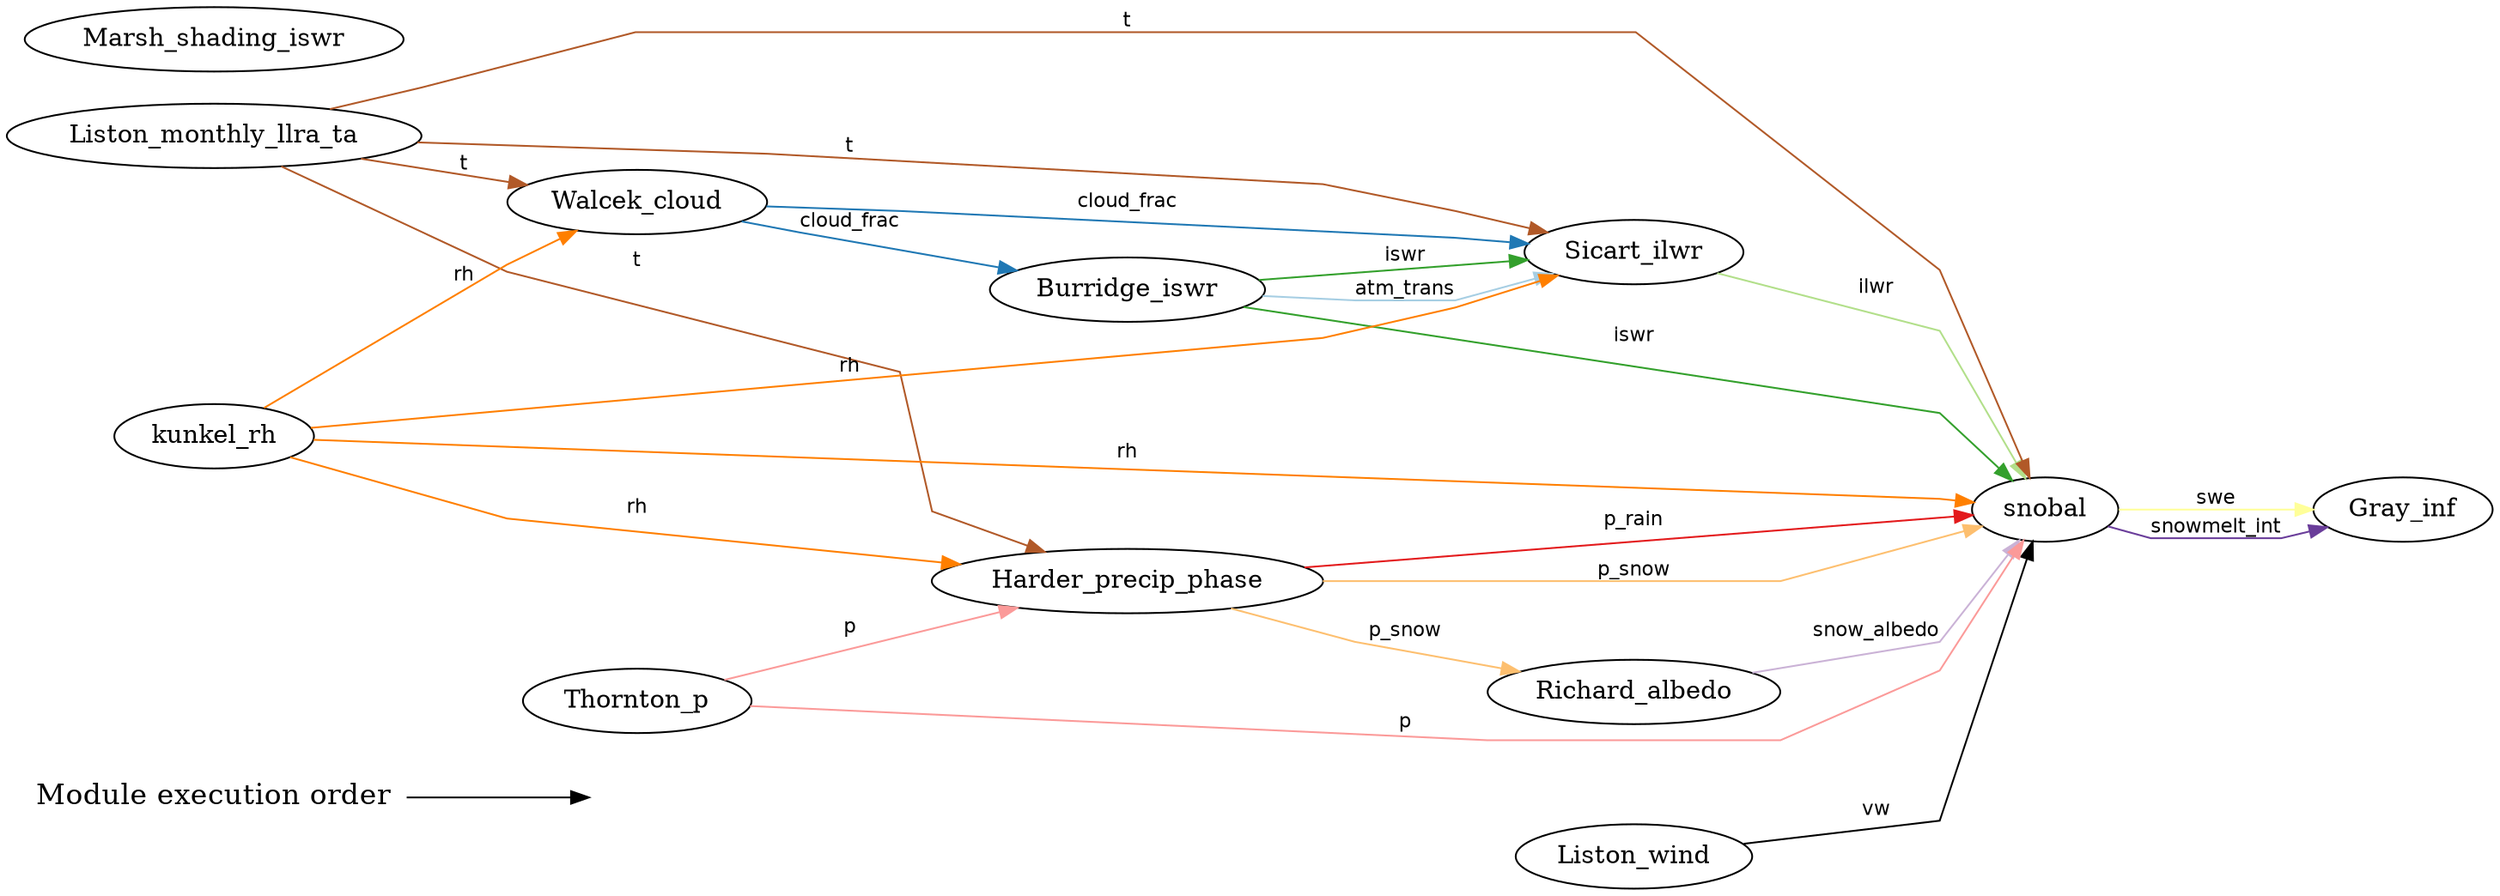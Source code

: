 digraph G {
	graph [rankdir=LR,
		splines=polyline
	];
	{
		node [fontsize=16,
			shape=plaintext
		];
		"Module execution order"		 [fontsize=16,
			shape=plaintext];
		""		 [fontsize=16,
			shape=plaintext];
		"Module execution order" -> "";
	}
	0	 [label=Burridge_iswr];
	7	 [label=Sicart_ilwr];
	0 -> 7	 [color="/paired12/4",
		edgetype=iswr,
		fontname=Helvetica,
		fontsize=11,
		label=iswr];
	0 -> 7	 [color="/paired12/1",
		edgetype=atm_trans,
		fontname=Helvetica,
		fontsize=11,
		label=atm_trans];
	11	 [label=snobal];
	0 -> 11	 [color="/paired12/4",
		edgetype=iswr,
		fontname=Helvetica,
		fontsize=11,
		label=iswr];
	1	 [label=Gray_inf];
	2	 [label=Harder_precip_phase];
	6	 [label=Richard_albedo];
	2 -> 6	 [color="/paired12/7",
		edgetype=p_snow,
		fontname=Helvetica,
		fontsize=11,
		label=p_snow];
	2 -> 11	 [color="/paired12/6",
		edgetype=p_rain,
		fontname=Helvetica,
		fontsize=11,
		label=p_rain];
	2 -> 11	 [color="/paired12/7",
		edgetype=p_snow,
		fontname=Helvetica,
		fontsize=11,
		label=p_snow];
	3	 [label=Liston_monthly_llra_ta];
	3 -> 2	 [color="/paired12/12",
		edgetype=t,
		fontname=Helvetica,
		fontsize=11,
		label=t];
	3 -> 7	 [color="/paired12/12",
		edgetype=t,
		fontname=Helvetica,
		fontsize=11,
		label=t];
	9	 [label=Walcek_cloud];
	3 -> 9	 [color="/paired12/12",
		edgetype=t,
		fontname=Helvetica,
		fontsize=11,
		label=t];
	3 -> 11	 [color="/paired12/12",
		edgetype=t,
		fontname=Helvetica,
		fontsize=11,
		label=t];
	4	 [label=Liston_wind];
	4 -> 11	 [color="/paired12/13",
		edgetype=vw,
		fontname=Helvetica,
		fontsize=11,
		label=vw];
	5	 [label=Marsh_shading_iswr];
	6 -> 11	 [color="/paired12/9",
		edgetype=snow_albedo,
		fontname=Helvetica,
		fontsize=11,
		label=snow_albedo];
	7 -> 11	 [color="/paired12/3",
		edgetype=ilwr,
		fontname=Helvetica,
		fontsize=11,
		label=ilwr];
	8	 [label=Thornton_p];
	8 -> 2	 [color="/paired12/5",
		edgetype=p,
		fontname=Helvetica,
		fontsize=11,
		label=p];
	8 -> 11	 [color="/paired12/5",
		edgetype=p,
		fontname=Helvetica,
		fontsize=11,
		label=p];
	9 -> 0	 [color="/paired12/2",
		edgetype=cloud_frac,
		fontname=Helvetica,
		fontsize=11,
		label=cloud_frac];
	9 -> 7	 [color="/paired12/2",
		edgetype=cloud_frac,
		fontname=Helvetica,
		fontsize=11,
		label=cloud_frac];
	10	 [label=kunkel_rh];
	10 -> 2	 [color="/paired12/8",
		edgetype=rh,
		fontname=Helvetica,
		fontsize=11,
		label=rh];
	10 -> 7	 [color="/paired12/8",
		edgetype=rh,
		fontname=Helvetica,
		fontsize=11,
		label=rh];
	10 -> 9	 [color="/paired12/8",
		edgetype=rh,
		fontname=Helvetica,
		fontsize=11,
		label=rh];
	10 -> 11	 [color="/paired12/8",
		edgetype=rh,
		fontname=Helvetica,
		fontsize=11,
		label=rh];
	11 -> 1	 [color="/paired12/11",
		edgetype=swe,
		fontname=Helvetica,
		fontsize=11,
		label=swe];
	11 -> 1	 [color="/paired12/10",
		edgetype=snowmelt_int,
		fontname=Helvetica,
		fontsize=11,
		label=snowmelt_int];
}
